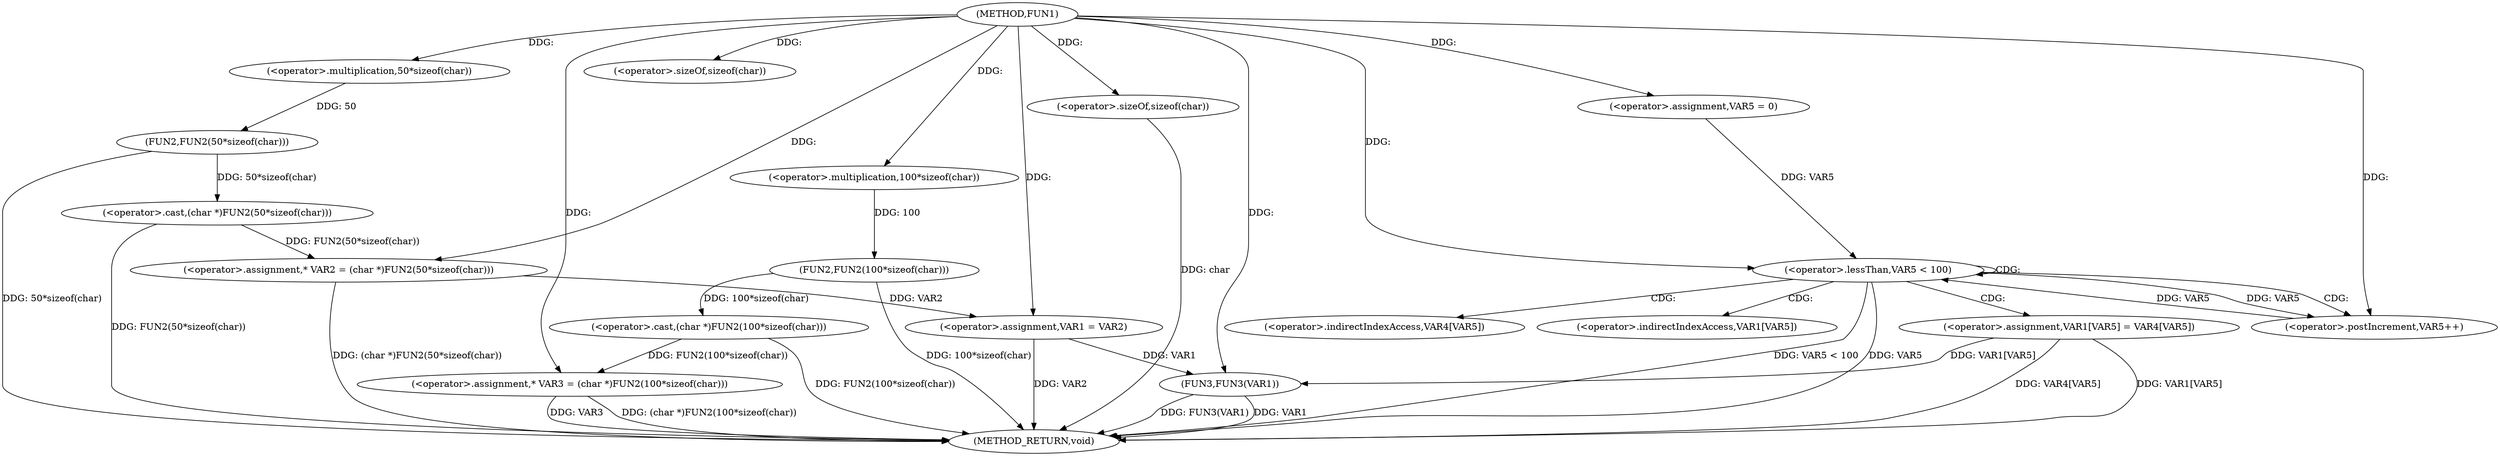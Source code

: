 digraph FUN1 {  
"1000100" [label = "(METHOD,FUN1)" ]
"1000150" [label = "(METHOD_RETURN,void)" ]
"1000104" [label = "(<operator>.assignment,* VAR2 = (char *)FUN2(50*sizeof(char)))" ]
"1000106" [label = "(<operator>.cast,(char *)FUN2(50*sizeof(char)))" ]
"1000108" [label = "(FUN2,FUN2(50*sizeof(char)))" ]
"1000109" [label = "(<operator>.multiplication,50*sizeof(char))" ]
"1000111" [label = "(<operator>.sizeOf,sizeof(char))" ]
"1000114" [label = "(<operator>.assignment,* VAR3 = (char *)FUN2(100*sizeof(char)))" ]
"1000116" [label = "(<operator>.cast,(char *)FUN2(100*sizeof(char)))" ]
"1000118" [label = "(FUN2,FUN2(100*sizeof(char)))" ]
"1000119" [label = "(<operator>.multiplication,100*sizeof(char))" ]
"1000121" [label = "(<operator>.sizeOf,sizeof(char))" ]
"1000125" [label = "(<operator>.assignment,VAR1 = VAR2)" ]
"1000132" [label = "(<operator>.assignment,VAR5 = 0)" ]
"1000135" [label = "(<operator>.lessThan,VAR5 < 100)" ]
"1000138" [label = "(<operator>.postIncrement,VAR5++)" ]
"1000141" [label = "(<operator>.assignment,VAR1[VAR5] = VAR4[VAR5])" ]
"1000148" [label = "(FUN3,FUN3(VAR1))" ]
"1000142" [label = "(<operator>.indirectIndexAccess,VAR1[VAR5])" ]
"1000145" [label = "(<operator>.indirectIndexAccess,VAR4[VAR5])" ]
  "1000141" -> "1000150"  [ label = "DDG: VAR1[VAR5]"] 
  "1000106" -> "1000150"  [ label = "DDG: FUN2(50*sizeof(char))"] 
  "1000125" -> "1000150"  [ label = "DDG: VAR2"] 
  "1000116" -> "1000150"  [ label = "DDG: FUN2(100*sizeof(char))"] 
  "1000135" -> "1000150"  [ label = "DDG: VAR5 < 100"] 
  "1000118" -> "1000150"  [ label = "DDG: 100*sizeof(char)"] 
  "1000114" -> "1000150"  [ label = "DDG: (char *)FUN2(100*sizeof(char))"] 
  "1000114" -> "1000150"  [ label = "DDG: VAR3"] 
  "1000148" -> "1000150"  [ label = "DDG: VAR1"] 
  "1000148" -> "1000150"  [ label = "DDG: FUN3(VAR1)"] 
  "1000135" -> "1000150"  [ label = "DDG: VAR5"] 
  "1000121" -> "1000150"  [ label = "DDG: char"] 
  "1000141" -> "1000150"  [ label = "DDG: VAR4[VAR5]"] 
  "1000104" -> "1000150"  [ label = "DDG: (char *)FUN2(50*sizeof(char))"] 
  "1000108" -> "1000150"  [ label = "DDG: 50*sizeof(char)"] 
  "1000106" -> "1000104"  [ label = "DDG: FUN2(50*sizeof(char))"] 
  "1000100" -> "1000104"  [ label = "DDG: "] 
  "1000108" -> "1000106"  [ label = "DDG: 50*sizeof(char)"] 
  "1000109" -> "1000108"  [ label = "DDG: 50"] 
  "1000100" -> "1000109"  [ label = "DDG: "] 
  "1000100" -> "1000111"  [ label = "DDG: "] 
  "1000116" -> "1000114"  [ label = "DDG: FUN2(100*sizeof(char))"] 
  "1000100" -> "1000114"  [ label = "DDG: "] 
  "1000118" -> "1000116"  [ label = "DDG: 100*sizeof(char)"] 
  "1000119" -> "1000118"  [ label = "DDG: 100"] 
  "1000100" -> "1000119"  [ label = "DDG: "] 
  "1000100" -> "1000121"  [ label = "DDG: "] 
  "1000104" -> "1000125"  [ label = "DDG: VAR2"] 
  "1000100" -> "1000125"  [ label = "DDG: "] 
  "1000100" -> "1000132"  [ label = "DDG: "] 
  "1000138" -> "1000135"  [ label = "DDG: VAR5"] 
  "1000132" -> "1000135"  [ label = "DDG: VAR5"] 
  "1000100" -> "1000135"  [ label = "DDG: "] 
  "1000135" -> "1000138"  [ label = "DDG: VAR5"] 
  "1000100" -> "1000138"  [ label = "DDG: "] 
  "1000125" -> "1000148"  [ label = "DDG: VAR1"] 
  "1000141" -> "1000148"  [ label = "DDG: VAR1[VAR5]"] 
  "1000100" -> "1000148"  [ label = "DDG: "] 
  "1000135" -> "1000142"  [ label = "CDG: "] 
  "1000135" -> "1000141"  [ label = "CDG: "] 
  "1000135" -> "1000145"  [ label = "CDG: "] 
  "1000135" -> "1000135"  [ label = "CDG: "] 
  "1000135" -> "1000138"  [ label = "CDG: "] 
}
